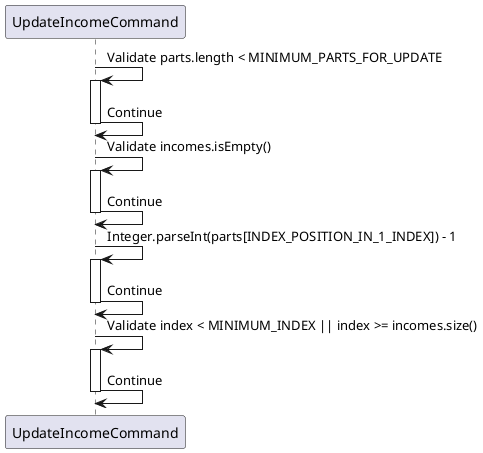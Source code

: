 @startuml
participant "UpdateIncomeCommand" as UpdateIncomeCommand

UpdateIncomeCommand -> UpdateIncomeCommand: Validate parts.length < MINIMUM_PARTS_FOR_UPDATE
activate UpdateIncomeCommand
UpdateIncomeCommand -> UpdateIncomeCommand: Continue
deactivate UpdateIncomeCommand

UpdateIncomeCommand -> UpdateIncomeCommand: Validate incomes.isEmpty()
activate UpdateIncomeCommand
UpdateIncomeCommand -> UpdateIncomeCommand: Continue
deactivate UpdateIncomeCommand

UpdateIncomeCommand -> UpdateIncomeCommand: Integer.parseInt(parts[INDEX_POSITION_IN_1_INDEX]) - 1
activate UpdateIncomeCommand
UpdateIncomeCommand -> UpdateIncomeCommand: Continue
deactivate UpdateIncomeCommand

UpdateIncomeCommand -> UpdateIncomeCommand: Validate index < MINIMUM_INDEX || index >= incomes.size()
activate UpdateIncomeCommand
UpdateIncomeCommand -> UpdateIncomeCommand: Continue
deactivate UpdateIncomeCommand

@enduml
